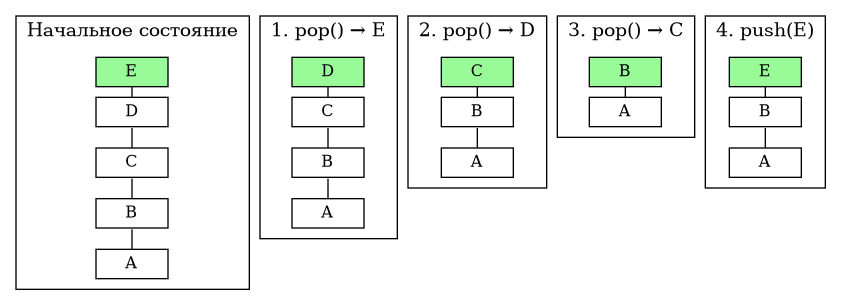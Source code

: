 @startdot
digraph G {
    rankdir=TB;
    graph [nodesep=0.05, ranksep=0.05];
    node [shape=box, height=0.3, fixedsize=false, fontsize=12];
    edge [len=0.1];
    
    subgraph cluster_0 {
        label="Начальное состояние"
        s0_e [style=filled, fillcolor="#98FB98", label="E"];
        s0_d [style=filled, fillcolor="white", label="D"];
        s0_c [style=filled, fillcolor="white", label="C"];
        s0_b [style=filled, fillcolor="white", label="B"];
        s0_a [style=filled, fillcolor="white", label="A"];
        s0_e:s -> s0_d:n [dir=none];
        s0_d:s -> s0_c:n [dir=none];
        s0_c:s -> s0_b:n [dir=none];
        s0_b:s -> s0_a:n [dir=none];
    }
    
    subgraph cluster_1 {
        label="1. pop() → E"
        s1_d [style=filled, fillcolor="#98FB98", label="D"];
        s1_c [style=filled, fillcolor="white", label="C"];
        s1_b [style=filled, fillcolor="white", label="B"];
        s1_a [style=filled, fillcolor="white", label="A"];
        s1_d:s -> s1_c:n [dir=none];
        s1_c:s -> s1_b:n [dir=none];
        s1_b:s -> s1_a:n [dir=none];
    }
    
    subgraph cluster_2 {
        label="2. pop() → D"
        s2_c [style=filled, fillcolor="#98FB98", label="C"];
        s2_b [style=filled, fillcolor="white", label="B"];
        s2_a [style=filled, fillcolor="white", label="A"];
        s2_c:s -> s2_b:n [dir=none];
        s2_b:s -> s2_a:n [dir=none];
    }
    
    subgraph cluster_3 {
        label="3. pop() → C"
        s3_b [style=filled, fillcolor="#98FB98", label="B"];
        s3_a [style=filled, fillcolor="white", label="A"];
        s3_b:s -> s3_a:n [dir=none];
    }
    
    subgraph cluster_4 {
        label="4. push(E)"
        s4_e [style=filled, fillcolor="#98FB98", label="E"];
        s4_b [style=filled, fillcolor="white", label="B"];
        s4_a [style=filled, fillcolor="white", label="A"];
        s4_e:s -> s4_b:n [dir=none];
        s4_b:s -> s4_a:n [dir=none];
    }
}
@enddot
